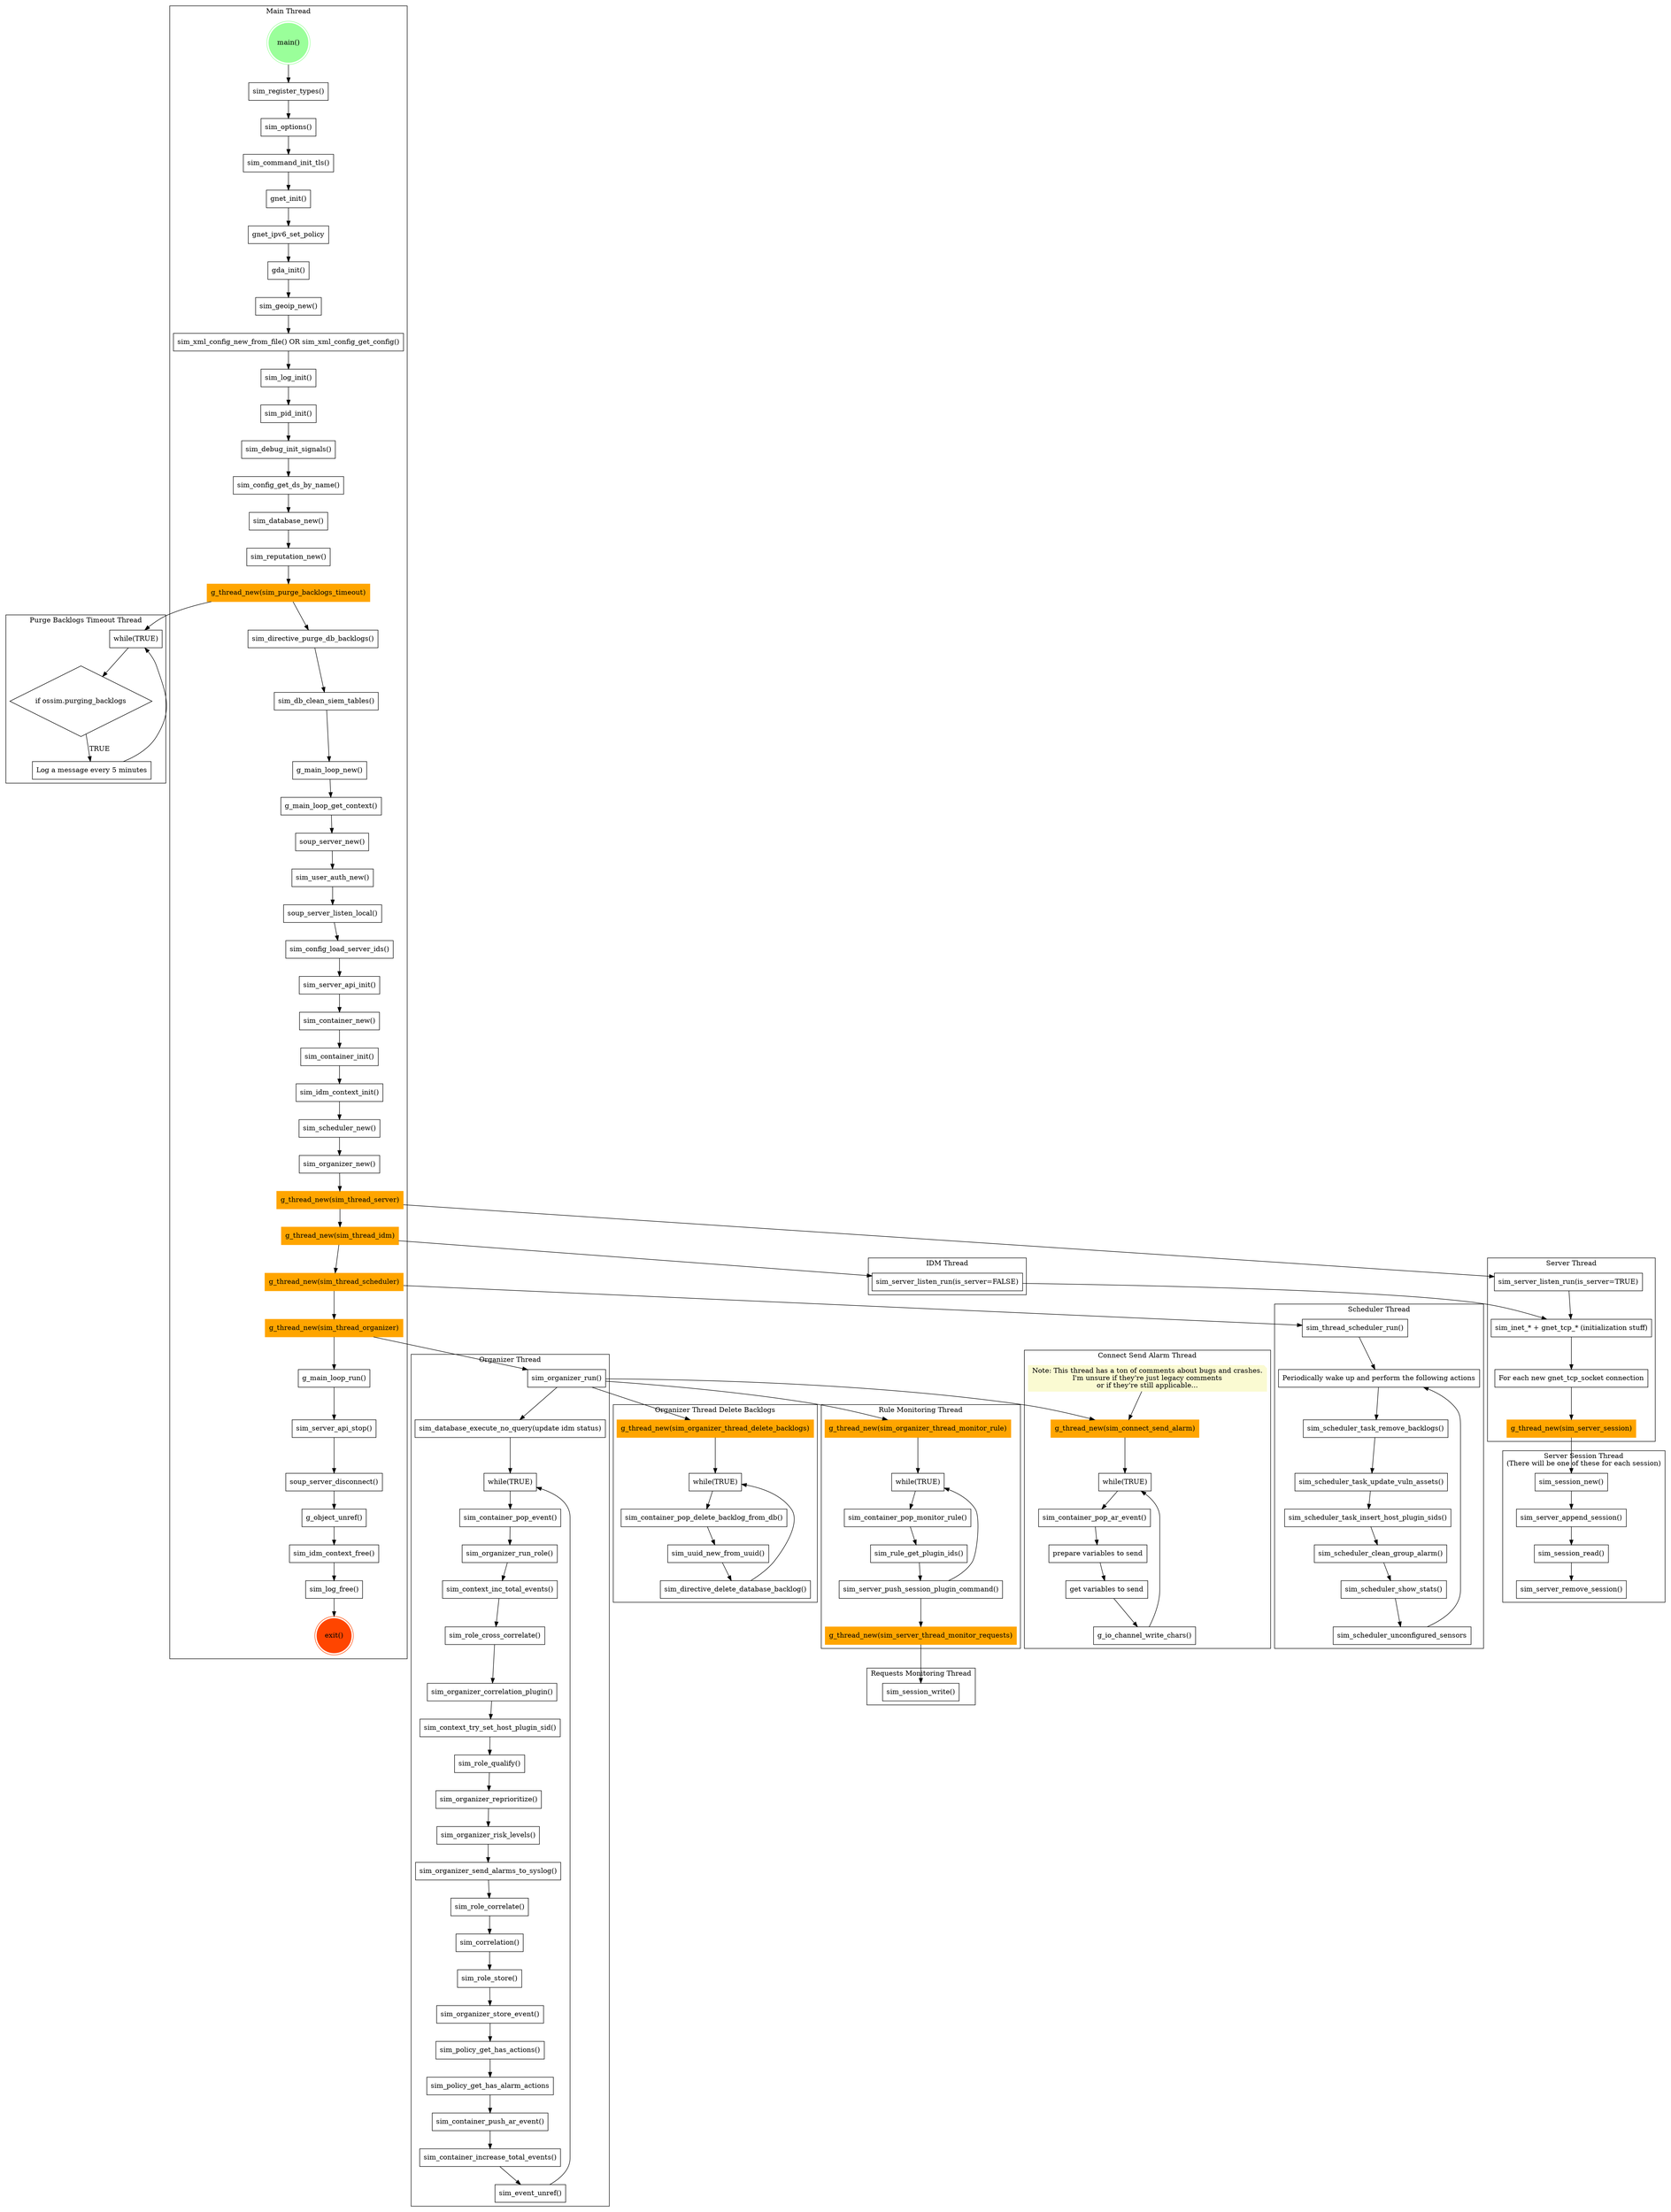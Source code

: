 digraph OssimCodeFlow {
    rankdir="TB"
    //nodesep=4

    node[ 
        shape = rectangle
        //style= "filled"
        //color="lightgoldenrodyellow"
    ];

    while1 [label="while(TRUE)"];
    while2 [label="while(TRUE)"];
    while3 [label="while(TRUE)"];
    while4 [label="while(TRUE)"];
    while5 [label="while(TRUE)"];
    
    "main()"[shape=doublecircle, style=filled, color=palegreen1];
    "exit()"[shape=doublecircle, style=filled, color=orangered];
    "g_thread_new(sim_purge_backlogs_timeout)"[style=filled, color=orange];
    "g_thread_new(sim_thread_server)"[style=filled, color=orange];
    "g_thread_new(sim_thread_idm)"[style=filled, color=orange];
    "g_thread_new(sim_server_session)"[style=filled, color=orange];
    "g_thread_new(sim_thread_scheduler)"[style=filled, color=orange];
    "g_thread_new(sim_thread_organizer)"[style=filled, color=orange];
    
    "g_thread_new(sim_organizer_thread_delete_backlogs)"[style=filled, color=orange];
    "g_thread_new(sim_organizer_thread_monitor_rule)"[style=filled, color=orange];
    "g_thread_new(sim_connect_send_alarm)"[style=filled, color=orange];
    "g_thread_new(sim_server_thread_monitor_requests)"[style=filled, color=orange];

    note1 [style="filled", color="lightgoldenrodyellow", shape=note, label="Note: This thread has a ton of comments about bugs and crashes.\n I'm unsure if they're just legacy comments \nor if they're still applicable..."]

    // Main thread
    subgraph clusterMainThread {
      label = "Main Thread";
      "main()" -> "sim_register_types()"
      "sim_register_types()" -> "sim_options()"
      "sim_options()" -> "sim_command_init_tls()"
      "sim_command_init_tls()" -> "gnet_init()"
      "gnet_init()" -> "gnet_ipv6_set_policy"
      "gnet_ipv6_set_policy" -> "gda_init()"
      "gda_init()" -> "sim_geoip_new()"
      "sim_geoip_new()" -> "sim_xml_config_new_from_file() OR sim_xml_config_get_config()"
      "sim_xml_config_new_from_file() OR sim_xml_config_get_config()" -> "sim_log_init()"
      "sim_log_init()" -> "sim_pid_init()"
      "sim_pid_init()" -> "sim_debug_init_signals()"
      "sim_debug_init_signals()" -> "sim_config_get_ds_by_name()"
      "sim_config_get_ds_by_name()" -> "sim_database_new()"
      "sim_database_new()" -> "sim_reputation_new()"
      "sim_reputation_new()" ->
      "g_thread_new(sim_purge_backlogs_timeout)" ->
      "sim_directive_purge_db_backlogs()" ->
      "sim_db_clean_siem_tables()" ->
      "g_main_loop_new()" ->
      "g_main_loop_get_context()" ->
      "soup_server_new()" ->
      "sim_user_auth_new()" ->
      "soup_server_listen_local()" ->
      "sim_config_load_server_ids()" ->
      "sim_server_api_init()" ->
      "sim_container_new()" ->
      "sim_container_init()" ->
      "sim_idm_context_init()" ->
      "sim_scheduler_new()" ->
      "sim_organizer_new()" -> "g_thread_new(sim_thread_server)"
      "g_thread_new(sim_thread_server)" ->
      "g_thread_new(sim_thread_idm)" ->
      "g_thread_new(sim_thread_scheduler)" ->
      "g_thread_new(sim_thread_organizer)" ->
      "g_main_loop_run()" ->
      "sim_server_api_stop()" ->
      "soup_server_disconnect()" ->
      "g_object_unref()" ->
      "sim_idm_context_free()" ->
      "sim_log_free()" ->
      "exit()"
    }

    "if ossim.purging_backlogs"[shape=diamond, height=2]

    // sim_purge_backlogs_timeout thread
    subgraph clusterPurgeBacklogsTimeoutThread {
      label = "Purge Backlogs Timeout Thread";
    "g_thread_new(sim_purge_backlogs_timeout)" -> while1
    while1 -> "if ossim.purging_backlogs"
    "if ossim.purging_backlogs" -> "Log a message every 5 minutes"[label=TRUE]
    "Log a message every 5 minutes" -> while1
    }

    // sim_thread_server thread
    subgraph clusterThreadServer {
      label = "Server Thread";
      "g_thread_new(sim_thread_server)" -> "sim_server_listen_run(is_server=TRUE)"
      "sim_server_listen_run(is_server=TRUE)" -> "sim_inet_* + gnet_tcp_* (initialization stuff)"
      "sim_inet_* + gnet_tcp_* (initialization stuff)" -> "For each new gnet_tcp_socket connection"
      "For each new gnet_tcp_socket connection" -> "g_thread_new(sim_server_session)"
    }

    // sim_server_session
    subgraph clusterServerSessionThread {
      label = "Server Session Thread\n(There will be one of these for each session)";
      "g_thread_new(sim_server_session)" -> "sim_session_new()"
      "sim_session_new()" -> "sim_server_append_session()"
      "sim_server_append_session()" -> "sim_session_read()"
      "sim_session_read()" -> "sim_server_remove_session()"
    }

    // sim_thread_idm thread
    subgraph clusterIDMThread {
      label = "IDM Thread";
      "g_thread_new(sim_thread_idm)" -> "sim_server_listen_run(is_server=FALSE)"
      "sim_server_listen_run(is_server=FALSE)" -> "sim_inet_* + gnet_tcp_* (initialization stuff)"
    }

    // sim_thread_scheduler thread
    subgraph clusterThreadScheduler {
      label = "Scheduler Thread";
      "g_thread_new(sim_thread_scheduler)" -> "sim_thread_scheduler_run()"
      "sim_thread_scheduler_run()" -> "Periodically wake up and perform the following actions"
      "Periodically wake up and perform the following actions" -> "sim_scheduler_task_remove_backlogs()"
      "sim_scheduler_task_remove_backlogs()" -> "sim_scheduler_task_update_vuln_assets()"
      "sim_scheduler_task_update_vuln_assets()" -> "sim_scheduler_task_insert_host_plugin_sids()"
      "sim_scheduler_task_insert_host_plugin_sids()" -> "sim_scheduler_clean_group_alarm()"
      "sim_scheduler_clean_group_alarm()" -> "sim_scheduler_show_stats()"
      "sim_scheduler_show_stats()" -> "sim_scheduler_unconfigured_sensors"
      "sim_scheduler_unconfigured_sensors" -> "Periodically wake up and perform the following actions"
    }

    // sim_thread_organizer thread
    subgraph clusterOrganizerThread {
      label = "Organizer Thread";
      "g_thread_new(sim_thread_organizer)" -> "sim_organizer_run()"
      "sim_organizer_run()" -> "sim_database_execute_no_query(update idm status)"
      "sim_database_execute_no_query(update idm status)" -> while2
      while2 -> "sim_container_pop_event()"
      "sim_container_pop_event()" -> "sim_organizer_run_role()"
      "sim_organizer_run_role()" -> "sim_context_inc_total_events()"
      "sim_context_inc_total_events()" -> "sim_role_cross_correlate()"
      "sim_role_cross_correlate()" -> "sim_organizer_correlation_plugin()"
      "sim_organizer_correlation_plugin()" -> "sim_context_try_set_host_plugin_sid()"
      "sim_context_try_set_host_plugin_sid()" -> "sim_role_qualify()"
      "sim_role_qualify()" -> "sim_organizer_reprioritize()"
      "sim_organizer_reprioritize()" -> "sim_organizer_risk_levels()"
      "sim_organizer_risk_levels()" -> "sim_organizer_send_alarms_to_syslog()"
      "sim_organizer_send_alarms_to_syslog()" -> "sim_role_correlate()"
      "sim_role_correlate()" -> "sim_correlation()"
      "sim_correlation()" -> "sim_role_store()"
      "sim_role_store()" -> "sim_organizer_store_event()"
      "sim_organizer_store_event()" -> "sim_policy_get_has_actions()"
      "sim_policy_get_has_actions()" -> "sim_policy_get_has_alarm_actions"
      "sim_policy_get_has_alarm_actions" -> "sim_container_push_ar_event()"
      "sim_container_push_ar_event()" -> "sim_container_increase_total_events()"
      "sim_container_increase_total_events()" -> "sim_event_unref()"
      "sim_event_unref()" -> while2
    }

    // sim_organizer_thread_delete_backlogs thread
    subgraph clusterOrganizerThreadDeleteBacklogs {
      label = "Organizer Thread Delete Backlogs";
      "sim_organizer_run()" -> "g_thread_new(sim_organizer_thread_delete_backlogs)"
      "g_thread_new(sim_organizer_thread_delete_backlogs)" -> while3
      while3 -> "sim_container_pop_delete_backlog_from_db()"
      "sim_container_pop_delete_backlog_from_db()" -> "sim_uuid_new_from_uuid()"
      "sim_uuid_new_from_uuid()" -> "sim_directive_delete_database_backlog()"
      "sim_directive_delete_database_backlog()" -> while3
    }

    // sim_organizer_thread_monitor_rule thread
    subgraph clusterThreadMonitor {
      label = "Rule Monitoring Thread";
      "sim_organizer_run()" -> "g_thread_new(sim_organizer_thread_monitor_rule)"
      "g_thread_new(sim_organizer_thread_monitor_rule)" -> while4
      while4 -> "sim_container_pop_monitor_rule()"
      "sim_container_pop_monitor_rule()" -> "sim_rule_get_plugin_ids()"
      "sim_rule_get_plugin_ids()" -> "sim_server_push_session_plugin_command()"
      "sim_server_push_session_plugin_command()" -> while4
      "sim_server_push_session_plugin_command()" -> "g_thread_new(sim_server_thread_monitor_requests)"
    }

    // sim_server_thread_monitor_requests
    subgraph clusterThreadMonitorRequests {
      label = "Requests Monitoring Thread";
      "g_thread_new(sim_server_thread_monitor_requests)" -> "sim_session_write()"
    }
    

    // sim_connect_send_alarm thread
    subgraph clusterConnectSendAlarmThread {
      label = "Connect Send Alarm Thread";
      "sim_organizer_run()" -> "g_thread_new(sim_connect_send_alarm)"
      note1 -> "g_thread_new(sim_connect_send_alarm)"
      "g_thread_new(sim_connect_send_alarm)" -> while5
      while5 -> "sim_container_pop_ar_event()"
      "sim_container_pop_ar_event()" -> "prepare variables to send"
      "prepare variables to send" -> "get variables to send"
      "get variables to send" -> "g_io_channel_write_chars()"
      "g_io_channel_write_chars()" -> while5
    }
  }
